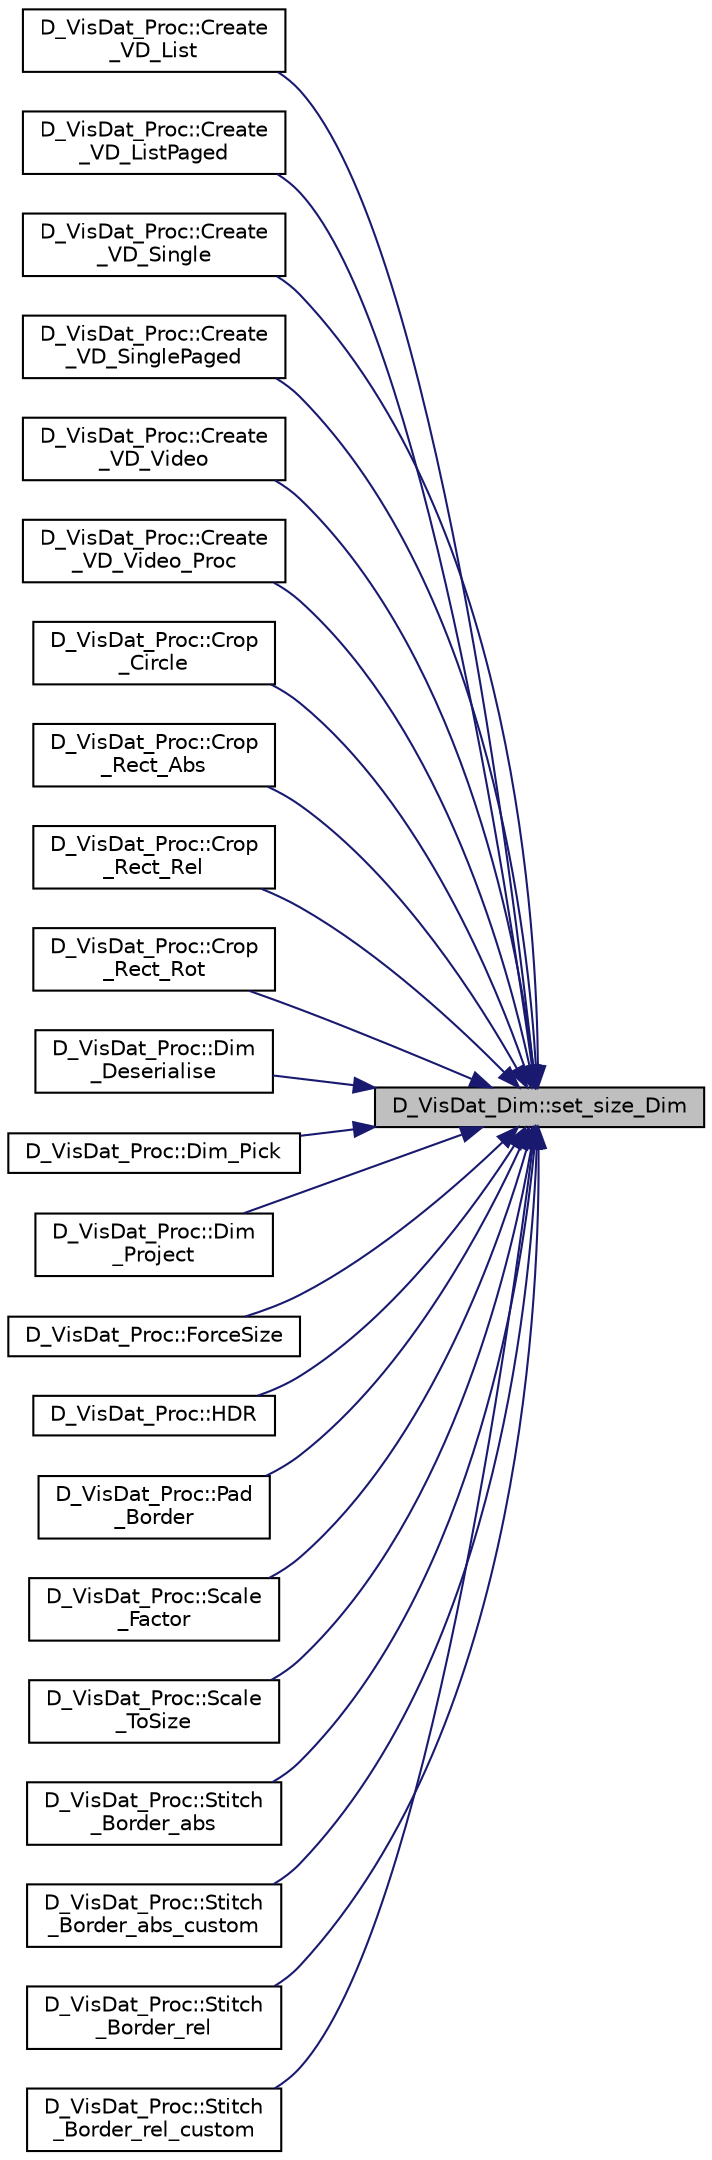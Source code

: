 digraph "D_VisDat_Dim::set_size_Dim"
{
 // LATEX_PDF_SIZE
  edge [fontname="Helvetica",fontsize="10",labelfontname="Helvetica",labelfontsize="10"];
  node [fontname="Helvetica",fontsize="10",shape=record];
  rankdir="RL";
  Node1 [label="D_VisDat_Dim::set_size_Dim",height=0.2,width=0.4,color="black", fillcolor="grey75", style="filled", fontcolor="black",tooltip=" "];
  Node1 -> Node2 [dir="back",color="midnightblue",fontsize="10",style="solid",fontname="Helvetica"];
  Node2 [label="D_VisDat_Proc::Create\l_VD_List",height=0.2,width=0.4,color="black", fillcolor="white", style="filled",URL="$class_d___vis_dat___proc.html#a50dd523f4caeb900ae24e1fc15adbc3a",tooltip=" "];
  Node1 -> Node3 [dir="back",color="midnightblue",fontsize="10",style="solid",fontname="Helvetica"];
  Node3 [label="D_VisDat_Proc::Create\l_VD_ListPaged",height=0.2,width=0.4,color="black", fillcolor="white", style="filled",URL="$class_d___vis_dat___proc.html#a9667322391607ed041650fb482150824",tooltip=" "];
  Node1 -> Node4 [dir="back",color="midnightblue",fontsize="10",style="solid",fontname="Helvetica"];
  Node4 [label="D_VisDat_Proc::Create\l_VD_Single",height=0.2,width=0.4,color="black", fillcolor="white", style="filled",URL="$class_d___vis_dat___proc.html#a6dbbffb7c7f2ffc62c6c006c4dc48398",tooltip=" "];
  Node1 -> Node5 [dir="back",color="midnightblue",fontsize="10",style="solid",fontname="Helvetica"];
  Node5 [label="D_VisDat_Proc::Create\l_VD_SinglePaged",height=0.2,width=0.4,color="black", fillcolor="white", style="filled",URL="$class_d___vis_dat___proc.html#aa8e3d59fe357c92e17b2a4ff9c57b2c5",tooltip=" "];
  Node1 -> Node6 [dir="back",color="midnightblue",fontsize="10",style="solid",fontname="Helvetica"];
  Node6 [label="D_VisDat_Proc::Create\l_VD_Video",height=0.2,width=0.4,color="black", fillcolor="white", style="filled",URL="$class_d___vis_dat___proc.html#aa97d040f84f88d46677a1da53eeddff4",tooltip=" "];
  Node1 -> Node7 [dir="back",color="midnightblue",fontsize="10",style="solid",fontname="Helvetica"];
  Node7 [label="D_VisDat_Proc::Create\l_VD_Video_Proc",height=0.2,width=0.4,color="black", fillcolor="white", style="filled",URL="$class_d___vis_dat___proc.html#af787bf8560bc35a3237dd942e1b49c16",tooltip=" "];
  Node1 -> Node8 [dir="back",color="midnightblue",fontsize="10",style="solid",fontname="Helvetica"];
  Node8 [label="D_VisDat_Proc::Crop\l_Circle",height=0.2,width=0.4,color="black", fillcolor="white", style="filled",URL="$class_d___vis_dat___proc.html#ae4b6b0c4f68529654f236b08e0712ddf",tooltip=" "];
  Node1 -> Node9 [dir="back",color="midnightblue",fontsize="10",style="solid",fontname="Helvetica"];
  Node9 [label="D_VisDat_Proc::Crop\l_Rect_Abs",height=0.2,width=0.4,color="black", fillcolor="white", style="filled",URL="$class_d___vis_dat___proc.html#a1ea596c2e03ff299742a32950fcee0d5",tooltip=" "];
  Node1 -> Node10 [dir="back",color="midnightblue",fontsize="10",style="solid",fontname="Helvetica"];
  Node10 [label="D_VisDat_Proc::Crop\l_Rect_Rel",height=0.2,width=0.4,color="black", fillcolor="white", style="filled",URL="$class_d___vis_dat___proc.html#a7582adb5d5a5dbc336e8111e66e41908",tooltip=" "];
  Node1 -> Node11 [dir="back",color="midnightblue",fontsize="10",style="solid",fontname="Helvetica"];
  Node11 [label="D_VisDat_Proc::Crop\l_Rect_Rot",height=0.2,width=0.4,color="black", fillcolor="white", style="filled",URL="$class_d___vis_dat___proc.html#a2b64c444353642dfd97db61cd1f9ddb0",tooltip=" "];
  Node1 -> Node12 [dir="back",color="midnightblue",fontsize="10",style="solid",fontname="Helvetica"];
  Node12 [label="D_VisDat_Proc::Dim\l_Deserialise",height=0.2,width=0.4,color="black", fillcolor="white", style="filled",URL="$class_d___vis_dat___proc.html#a80a40163813289fa2bc517af9fc2b18d",tooltip=" "];
  Node1 -> Node13 [dir="back",color="midnightblue",fontsize="10",style="solid",fontname="Helvetica"];
  Node13 [label="D_VisDat_Proc::Dim_Pick",height=0.2,width=0.4,color="black", fillcolor="white", style="filled",URL="$class_d___vis_dat___proc.html#a79b858db935a38c6208b0cfd6d67d206",tooltip=" "];
  Node1 -> Node14 [dir="back",color="midnightblue",fontsize="10",style="solid",fontname="Helvetica"];
  Node14 [label="D_VisDat_Proc::Dim\l_Project",height=0.2,width=0.4,color="black", fillcolor="white", style="filled",URL="$class_d___vis_dat___proc.html#ad7e00883cfb7526afa9e4224556b3832",tooltip=" "];
  Node1 -> Node15 [dir="back",color="midnightblue",fontsize="10",style="solid",fontname="Helvetica"];
  Node15 [label="D_VisDat_Proc::ForceSize",height=0.2,width=0.4,color="black", fillcolor="white", style="filled",URL="$class_d___vis_dat___proc.html#a86cff5df4dcbce809582fe755f669399",tooltip=" "];
  Node1 -> Node16 [dir="back",color="midnightblue",fontsize="10",style="solid",fontname="Helvetica"];
  Node16 [label="D_VisDat_Proc::HDR",height=0.2,width=0.4,color="black", fillcolor="white", style="filled",URL="$class_d___vis_dat___proc.html#a9f79d0b101bfeeb69122879fd76d4d7a",tooltip=" "];
  Node1 -> Node17 [dir="back",color="midnightblue",fontsize="10",style="solid",fontname="Helvetica"];
  Node17 [label="D_VisDat_Proc::Pad\l_Border",height=0.2,width=0.4,color="black", fillcolor="white", style="filled",URL="$class_d___vis_dat___proc.html#aa0be1676821003605654d192f7135350",tooltip=" "];
  Node1 -> Node18 [dir="back",color="midnightblue",fontsize="10",style="solid",fontname="Helvetica"];
  Node18 [label="D_VisDat_Proc::Scale\l_Factor",height=0.2,width=0.4,color="black", fillcolor="white", style="filled",URL="$class_d___vis_dat___proc.html#a3142d5254edbc6e8a06aa86885d141ba",tooltip=" "];
  Node1 -> Node19 [dir="back",color="midnightblue",fontsize="10",style="solid",fontname="Helvetica"];
  Node19 [label="D_VisDat_Proc::Scale\l_ToSize",height=0.2,width=0.4,color="black", fillcolor="white", style="filled",URL="$class_d___vis_dat___proc.html#a9bd9b218a0b9a514f24f6b3755cf8988",tooltip=" "];
  Node1 -> Node20 [dir="back",color="midnightblue",fontsize="10",style="solid",fontname="Helvetica"];
  Node20 [label="D_VisDat_Proc::Stitch\l_Border_abs",height=0.2,width=0.4,color="black", fillcolor="white", style="filled",URL="$class_d___vis_dat___proc.html#a9a4b7f04d049dc9148fbb0db73c443f4",tooltip=" "];
  Node1 -> Node21 [dir="back",color="midnightblue",fontsize="10",style="solid",fontname="Helvetica"];
  Node21 [label="D_VisDat_Proc::Stitch\l_Border_abs_custom",height=0.2,width=0.4,color="black", fillcolor="white", style="filled",URL="$class_d___vis_dat___proc.html#aeaa77fb73c685004e8a7114c5458fda6",tooltip=" "];
  Node1 -> Node22 [dir="back",color="midnightblue",fontsize="10",style="solid",fontname="Helvetica"];
  Node22 [label="D_VisDat_Proc::Stitch\l_Border_rel",height=0.2,width=0.4,color="black", fillcolor="white", style="filled",URL="$class_d___vis_dat___proc.html#a6aa06e70a13a5514050b6a4d47514c03",tooltip=" "];
  Node1 -> Node23 [dir="back",color="midnightblue",fontsize="10",style="solid",fontname="Helvetica"];
  Node23 [label="D_VisDat_Proc::Stitch\l_Border_rel_custom",height=0.2,width=0.4,color="black", fillcolor="white", style="filled",URL="$class_d___vis_dat___proc.html#a1bd673dadbbca90ace5df193b495d0f3",tooltip=" "];
}
